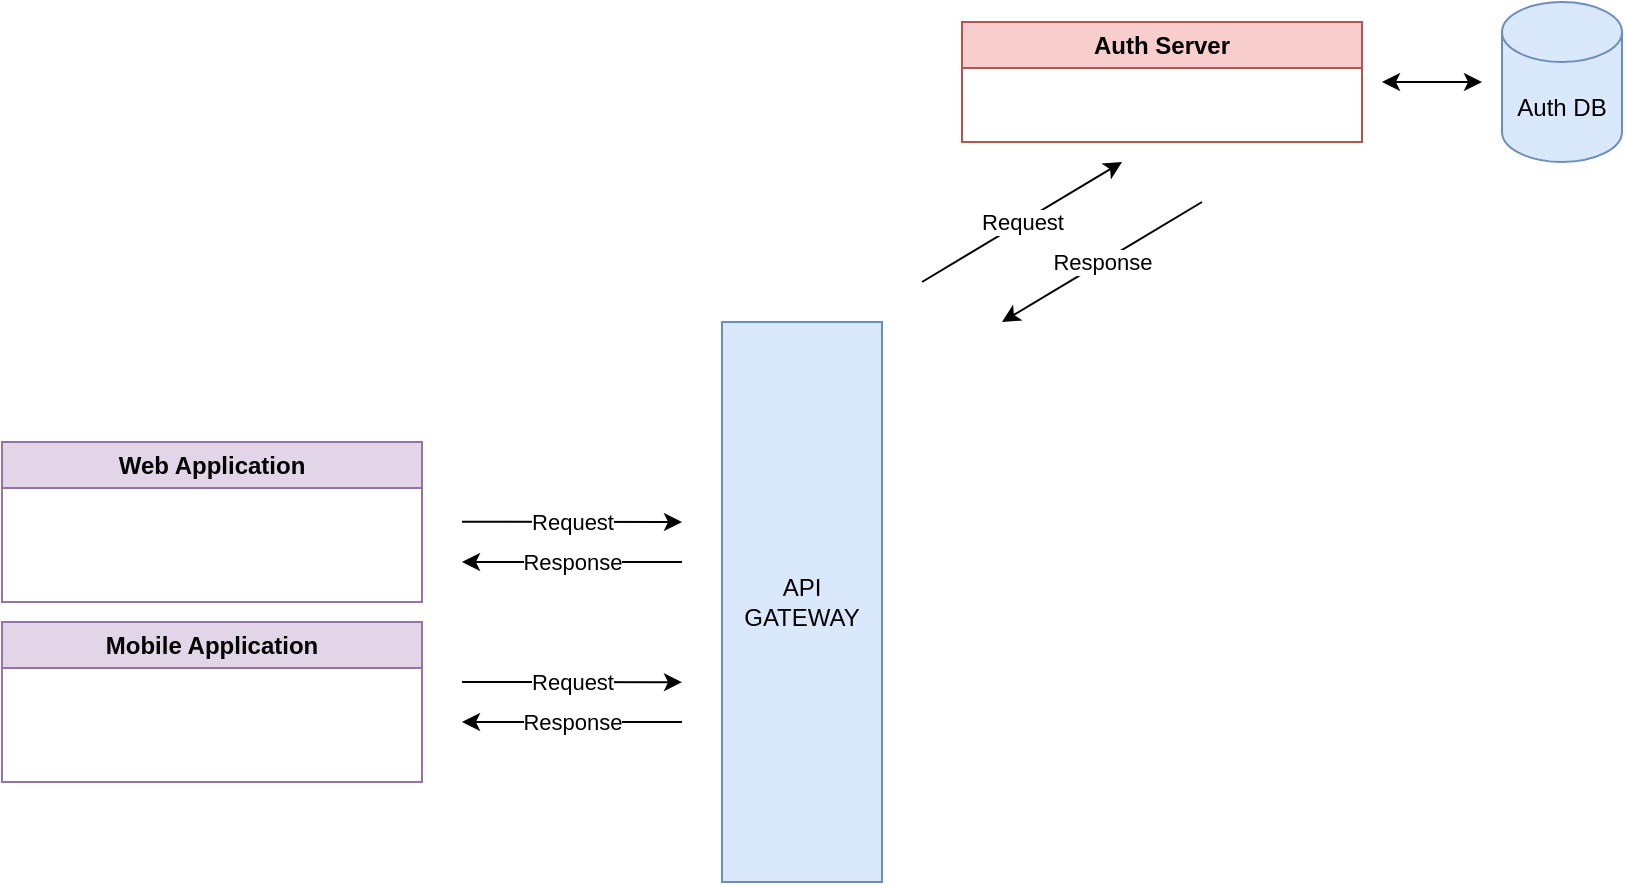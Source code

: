 <mxfile version="24.2.5" type="github">
  <diagram name="Page-1" id="4DVArmQ2FKZMZtiGT3NC">
    <mxGraphModel dx="2072" dy="1334" grid="1" gridSize="10" guides="1" tooltips="1" connect="1" arrows="1" fold="1" page="1" pageScale="1" pageWidth="850" pageHeight="1100" math="0" shadow="0">
      <root>
        <mxCell id="0" />
        <mxCell id="1" parent="0" />
        <mxCell id="9ykSHjA-KUcAoBF8mec--2" value="Web Application" style="swimlane;whiteSpace=wrap;html=1;fillColor=#e1d5e7;strokeColor=#9673a6;" vertex="1" parent="1">
          <mxGeometry x="80" y="330" width="210" height="80" as="geometry" />
        </mxCell>
        <mxCell id="9ykSHjA-KUcAoBF8mec--3" value="Mobile Application" style="swimlane;whiteSpace=wrap;html=1;fillColor=#e1d5e7;strokeColor=#9673a6;" vertex="1" parent="1">
          <mxGeometry x="80" y="420" width="210" height="80" as="geometry" />
        </mxCell>
        <mxCell id="9ykSHjA-KUcAoBF8mec--7" value="&lt;div&gt;API&lt;/div&gt;&lt;div&gt;GATEWAY&lt;br&gt;&lt;/div&gt;" style="rounded=0;whiteSpace=wrap;html=1;fillColor=#dae8fc;strokeColor=#6c8ebf;" vertex="1" parent="1">
          <mxGeometry x="440" y="270" width="80" height="280" as="geometry" />
        </mxCell>
        <mxCell id="9ykSHjA-KUcAoBF8mec--13" value="" style="endArrow=classic;html=1;rounded=0;" edge="1" parent="1">
          <mxGeometry relative="1" as="geometry">
            <mxPoint x="310" y="369.9" as="sourcePoint" />
            <mxPoint x="420" y="370" as="targetPoint" />
          </mxGeometry>
        </mxCell>
        <mxCell id="9ykSHjA-KUcAoBF8mec--14" value="&lt;div&gt;Request&lt;/div&gt;" style="edgeLabel;resizable=0;html=1;;align=center;verticalAlign=middle;" connectable="0" vertex="1" parent="9ykSHjA-KUcAoBF8mec--13">
          <mxGeometry relative="1" as="geometry" />
        </mxCell>
        <mxCell id="9ykSHjA-KUcAoBF8mec--16" value="" style="endArrow=classic;html=1;rounded=0;" edge="1" parent="1">
          <mxGeometry relative="1" as="geometry">
            <mxPoint x="310" y="450" as="sourcePoint" />
            <mxPoint x="420" y="450.1" as="targetPoint" />
          </mxGeometry>
        </mxCell>
        <mxCell id="9ykSHjA-KUcAoBF8mec--17" value="&lt;div&gt;Request&lt;/div&gt;" style="edgeLabel;resizable=0;html=1;;align=center;verticalAlign=middle;" connectable="0" vertex="1" parent="9ykSHjA-KUcAoBF8mec--16">
          <mxGeometry relative="1" as="geometry" />
        </mxCell>
        <mxCell id="9ykSHjA-KUcAoBF8mec--18" value="" style="endArrow=classic;html=1;rounded=0;" edge="1" parent="1">
          <mxGeometry relative="1" as="geometry">
            <mxPoint x="420" y="390" as="sourcePoint" />
            <mxPoint x="310" y="390" as="targetPoint" />
          </mxGeometry>
        </mxCell>
        <mxCell id="9ykSHjA-KUcAoBF8mec--19" value="&lt;div&gt;Response&lt;/div&gt;" style="edgeLabel;resizable=0;html=1;;align=center;verticalAlign=middle;" connectable="0" vertex="1" parent="9ykSHjA-KUcAoBF8mec--18">
          <mxGeometry relative="1" as="geometry" />
        </mxCell>
        <mxCell id="9ykSHjA-KUcAoBF8mec--20" value="" style="endArrow=classic;html=1;rounded=0;" edge="1" parent="1">
          <mxGeometry relative="1" as="geometry">
            <mxPoint x="420" y="470" as="sourcePoint" />
            <mxPoint x="310" y="470" as="targetPoint" />
          </mxGeometry>
        </mxCell>
        <mxCell id="9ykSHjA-KUcAoBF8mec--21" value="&lt;div&gt;Response&lt;/div&gt;" style="edgeLabel;resizable=0;html=1;;align=center;verticalAlign=middle;" connectable="0" vertex="1" parent="9ykSHjA-KUcAoBF8mec--20">
          <mxGeometry relative="1" as="geometry" />
        </mxCell>
        <mxCell id="9ykSHjA-KUcAoBF8mec--22" value="Auth Server" style="swimlane;whiteSpace=wrap;html=1;fillColor=#f8cecc;strokeColor=#b85450;" vertex="1" parent="1">
          <mxGeometry x="560" y="120" width="200" height="60" as="geometry" />
        </mxCell>
        <mxCell id="9ykSHjA-KUcAoBF8mec--25" value="" style="endArrow=classic;html=1;rounded=0;" edge="1" parent="1">
          <mxGeometry relative="1" as="geometry">
            <mxPoint x="540" y="250" as="sourcePoint" />
            <mxPoint x="640" y="190" as="targetPoint" />
          </mxGeometry>
        </mxCell>
        <mxCell id="9ykSHjA-KUcAoBF8mec--26" value="&lt;div&gt;Request&lt;/div&gt;" style="edgeLabel;resizable=0;html=1;;align=center;verticalAlign=middle;" connectable="0" vertex="1" parent="9ykSHjA-KUcAoBF8mec--25">
          <mxGeometry relative="1" as="geometry" />
        </mxCell>
        <mxCell id="9ykSHjA-KUcAoBF8mec--27" value="" style="endArrow=classic;html=1;rounded=0;" edge="1" parent="1">
          <mxGeometry relative="1" as="geometry">
            <mxPoint x="680" y="210" as="sourcePoint" />
            <mxPoint x="580" y="270" as="targetPoint" />
          </mxGeometry>
        </mxCell>
        <mxCell id="9ykSHjA-KUcAoBF8mec--28" value="&lt;div&gt;Response&lt;/div&gt;" style="edgeLabel;resizable=0;html=1;;align=center;verticalAlign=middle;" connectable="0" vertex="1" parent="9ykSHjA-KUcAoBF8mec--27">
          <mxGeometry relative="1" as="geometry" />
        </mxCell>
        <mxCell id="9ykSHjA-KUcAoBF8mec--29" value="Auth DB" style="shape=cylinder3;whiteSpace=wrap;html=1;boundedLbl=1;backgroundOutline=1;size=15;fillColor=#dae8fc;strokeColor=#6c8ebf;" vertex="1" parent="1">
          <mxGeometry x="830" y="110" width="60" height="80" as="geometry" />
        </mxCell>
        <mxCell id="9ykSHjA-KUcAoBF8mec--30" value="" style="endArrow=classic;startArrow=classic;html=1;rounded=0;" edge="1" parent="1">
          <mxGeometry width="50" height="50" relative="1" as="geometry">
            <mxPoint x="770" y="150" as="sourcePoint" />
            <mxPoint x="820" y="150" as="targetPoint" />
          </mxGeometry>
        </mxCell>
      </root>
    </mxGraphModel>
  </diagram>
</mxfile>
